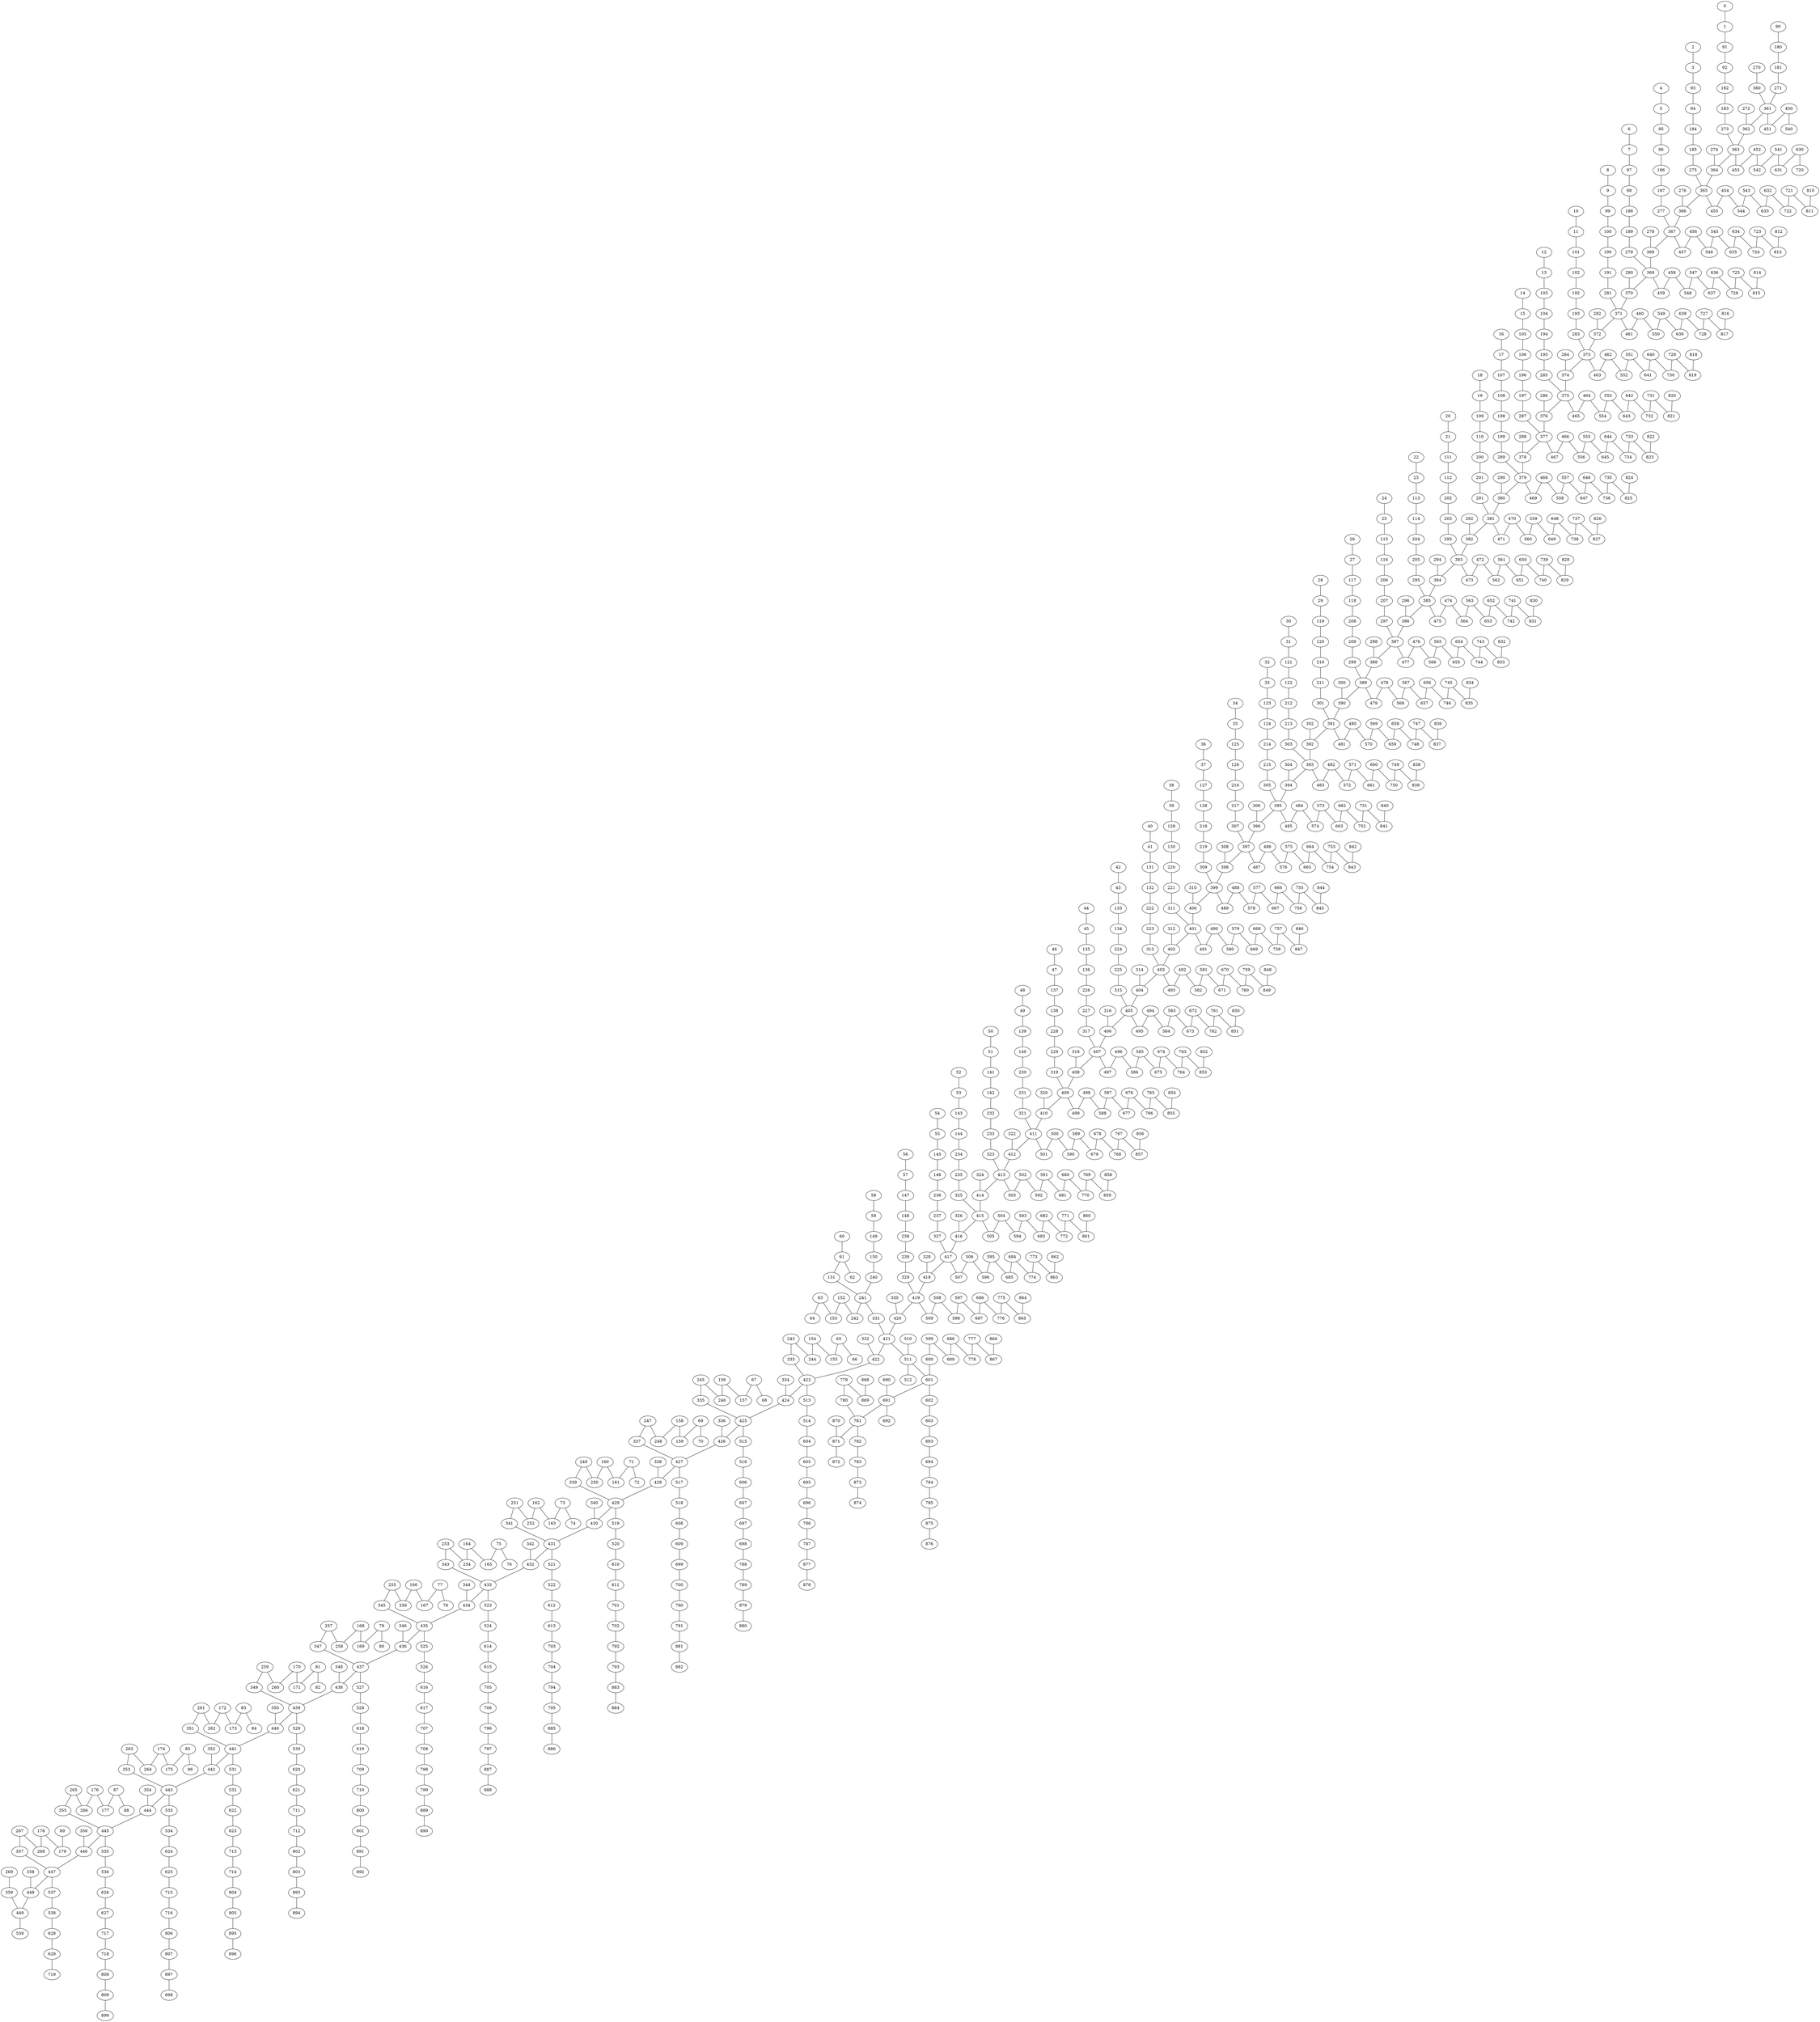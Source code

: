 graph Gmn_Malla_n90_m10_BFS {
421;
331;
420;
422;
511;
510;
512;
601;
332;
423;
330;
419;
241;
151;
240;
242;
329;
418;
509;
333;
424;
513;
600;
602;
691;
690;
692;
781;
603;
599;
514;
334;
425;
243;
508;
328;
417;
239;
152;
150;
61;
60;
62;
149;
153;
238;
327;
416;
507;
598;
244;
335;
426;
515;
604;
689;
693;
780;
782;
871;
870;
872;
783;
779;
694;
688;
605;
516;
336;
427;
245;
154;
597;
506;
326;
415;
237;
148;
63;
59;
58;
64;
147;
236;
325;
414;
505;
596;
687;
155;
246;
337;
428;
517;
606;
695;
778;
784;
869;
873;
874;
868;
785;
777;
696;
607;
518;
338;
429;
247;
156;
65;
686;
595;
504;
324;
413;
235;
146;
57;
56;
145;
234;
323;
412;
503;
594;
685;
776;
66;
157;
248;
339;
430;
519;
608;
697;
786;
867;
875;
876;
866;
787;
698;
609;
520;
340;
431;
249;
158;
67;
775;
684;
593;
502;
322;
411;
233;
144;
55;
54;
143;
232;
321;
410;
501;
592;
683;
774;
865;
68;
159;
250;
341;
432;
521;
610;
699;
788;
877;
878;
789;
700;
611;
522;
342;
433;
251;
160;
69;
864;
773;
682;
591;
500;
320;
409;
231;
142;
53;
52;
141;
230;
319;
408;
499;
590;
681;
772;
863;
70;
161;
252;
343;
434;
523;
612;
701;
790;
879;
880;
791;
702;
613;
524;
344;
435;
253;
162;
71;
862;
771;
680;
589;
498;
318;
407;
229;
140;
51;
50;
139;
228;
317;
406;
497;
588;
679;
770;
861;
72;
163;
254;
345;
436;
525;
614;
703;
792;
881;
882;
793;
704;
615;
526;
346;
437;
255;
164;
73;
860;
769;
678;
587;
496;
316;
405;
227;
138;
49;
48;
137;
226;
315;
404;
495;
586;
677;
768;
859;
74;
165;
256;
347;
438;
527;
616;
705;
794;
883;
884;
795;
706;
617;
528;
348;
439;
257;
166;
75;
858;
767;
676;
585;
494;
314;
403;
225;
136;
47;
46;
135;
224;
313;
402;
493;
584;
675;
766;
857;
76;
167;
258;
349;
440;
529;
618;
707;
796;
885;
886;
797;
708;
619;
530;
350;
441;
259;
168;
77;
856;
765;
674;
583;
492;
312;
401;
223;
134;
45;
44;
133;
222;
311;
400;
491;
582;
673;
764;
855;
78;
169;
260;
351;
442;
531;
620;
709;
798;
887;
888;
799;
710;
621;
532;
352;
443;
261;
170;
79;
854;
763;
672;
581;
490;
310;
399;
221;
132;
43;
42;
131;
220;
309;
398;
489;
580;
671;
762;
853;
80;
171;
262;
353;
444;
533;
622;
711;
800;
889;
890;
801;
712;
623;
534;
354;
445;
263;
172;
81;
852;
761;
670;
579;
488;
308;
397;
219;
130;
41;
40;
129;
218;
307;
396;
487;
578;
669;
760;
851;
82;
173;
264;
355;
446;
535;
624;
713;
802;
891;
892;
803;
714;
625;
536;
356;
447;
265;
174;
83;
850;
759;
668;
577;
486;
306;
395;
217;
128;
39;
38;
127;
216;
305;
394;
485;
576;
667;
758;
849;
84;
175;
266;
357;
448;
537;
626;
715;
804;
893;
894;
805;
716;
627;
538;
358;
449;
267;
176;
85;
848;
757;
666;
575;
484;
304;
393;
215;
126;
37;
36;
125;
214;
303;
392;
483;
574;
665;
756;
847;
86;
177;
268;
359;
539;
628;
717;
806;
895;
896;
807;
718;
629;
269;
178;
87;
846;
755;
664;
573;
482;
302;
391;
213;
124;
35;
34;
123;
212;
301;
390;
481;
572;
663;
754;
845;
88;
179;
719;
808;
897;
898;
809;
89;
844;
753;
662;
571;
480;
300;
389;
211;
122;
33;
32;
121;
210;
299;
388;
479;
570;
661;
752;
843;
899;
842;
751;
660;
569;
478;
298;
387;
209;
120;
31;
30;
119;
208;
297;
386;
477;
568;
659;
750;
841;
840;
749;
658;
567;
476;
296;
385;
207;
118;
29;
28;
117;
206;
295;
384;
475;
566;
657;
748;
839;
838;
747;
656;
565;
474;
294;
383;
205;
116;
27;
26;
115;
204;
293;
382;
473;
564;
655;
746;
837;
836;
745;
654;
563;
472;
292;
381;
203;
114;
25;
24;
113;
202;
291;
380;
471;
562;
653;
744;
835;
834;
743;
652;
561;
470;
290;
379;
201;
112;
23;
22;
111;
200;
289;
378;
469;
560;
651;
742;
833;
832;
741;
650;
559;
468;
288;
377;
199;
110;
21;
20;
109;
198;
287;
376;
467;
558;
649;
740;
831;
830;
739;
648;
557;
466;
286;
375;
197;
108;
19;
18;
107;
196;
285;
374;
465;
556;
647;
738;
829;
828;
737;
646;
555;
464;
284;
373;
195;
106;
17;
16;
105;
194;
283;
372;
463;
554;
645;
736;
827;
826;
735;
644;
553;
462;
282;
371;
193;
104;
15;
14;
103;
192;
281;
370;
461;
552;
643;
734;
825;
824;
733;
642;
551;
460;
280;
369;
191;
102;
13;
12;
101;
190;
279;
368;
459;
550;
641;
732;
823;
822;
731;
640;
549;
458;
278;
367;
189;
100;
11;
10;
99;
188;
277;
366;
457;
548;
639;
730;
821;
820;
729;
638;
547;
456;
276;
365;
187;
98;
9;
8;
97;
186;
275;
364;
455;
546;
637;
728;
819;
818;
727;
636;
545;
454;
274;
363;
185;
96;
7;
6;
95;
184;
273;
362;
453;
544;
635;
726;
817;
816;
725;
634;
543;
452;
272;
361;
183;
94;
5;
4;
93;
182;
271;
360;
451;
542;
633;
724;
815;
814;
723;
632;
541;
450;
270;
181;
92;
3;
2;
91;
180;
540;
631;
722;
813;
812;
721;
630;
90;
1;
0;
720;
811;
810;
331 -- 421;
420 -- 421;
421 -- 422;
421 -- 511;
510 -- 511;
511 -- 512;
511 -- 601;
332 -- 422;
422 -- 423;
330 -- 420;
419 -- 420;
241 -- 331;
151 -- 241;
240 -- 241;
241 -- 242;
329 -- 419;
418 -- 419;
419 -- 509;
333 -- 423;
423 -- 424;
423 -- 513;
600 -- 601;
601 -- 602;
601 -- 691;
690 -- 691;
691 -- 692;
691 -- 781;
602 -- 603;
599 -- 600;
513 -- 514;
334 -- 424;
424 -- 425;
243 -- 333;
508 -- 509;
328 -- 418;
417 -- 418;
239 -- 329;
152 -- 242;
150 -- 240;
61 -- 151;
60 -- 61;
61 -- 62;
149 -- 150;
152 -- 153;
238 -- 239;
327 -- 417;
416 -- 417;
417 -- 507;
508 -- 598;
243 -- 244;
335 -- 425;
425 -- 426;
425 -- 515;
514 -- 604;
599 -- 689;
603 -- 693;
780 -- 781;
781 -- 782;
781 -- 871;
870 -- 871;
871 -- 872;
782 -- 783;
779 -- 780;
693 -- 694;
688 -- 689;
604 -- 605;
515 -- 516;
336 -- 426;
426 -- 427;
245 -- 335;
154 -- 244;
597 -- 598;
506 -- 507;
326 -- 416;
415 -- 416;
237 -- 327;
148 -- 238;
63 -- 153;
59 -- 149;
58 -- 59;
63 -- 64;
147 -- 148;
236 -- 237;
325 -- 415;
414 -- 415;
415 -- 505;
506 -- 596;
597 -- 687;
154 -- 155;
245 -- 246;
337 -- 427;
427 -- 428;
427 -- 517;
516 -- 606;
605 -- 695;
688 -- 778;
694 -- 784;
779 -- 869;
783 -- 873;
873 -- 874;
868 -- 869;
784 -- 785;
777 -- 778;
695 -- 696;
606 -- 607;
517 -- 518;
338 -- 428;
428 -- 429;
247 -- 337;
156 -- 246;
65 -- 155;
686 -- 687;
595 -- 596;
504 -- 505;
324 -- 414;
413 -- 414;
235 -- 325;
146 -- 236;
57 -- 147;
56 -- 57;
145 -- 146;
234 -- 235;
323 -- 413;
412 -- 413;
413 -- 503;
504 -- 594;
595 -- 685;
686 -- 776;
65 -- 66;
156 -- 157;
247 -- 248;
339 -- 429;
429 -- 430;
429 -- 519;
518 -- 608;
607 -- 697;
696 -- 786;
777 -- 867;
785 -- 875;
875 -- 876;
866 -- 867;
786 -- 787;
697 -- 698;
608 -- 609;
519 -- 520;
340 -- 430;
430 -- 431;
249 -- 339;
158 -- 248;
67 -- 157;
775 -- 776;
684 -- 685;
593 -- 594;
502 -- 503;
322 -- 412;
411 -- 412;
233 -- 323;
144 -- 234;
55 -- 145;
54 -- 55;
143 -- 144;
232 -- 233;
321 -- 411;
410 -- 411;
411 -- 501;
502 -- 592;
593 -- 683;
684 -- 774;
775 -- 865;
67 -- 68;
158 -- 159;
249 -- 250;
341 -- 431;
431 -- 432;
431 -- 521;
520 -- 610;
609 -- 699;
698 -- 788;
787 -- 877;
877 -- 878;
788 -- 789;
699 -- 700;
610 -- 611;
521 -- 522;
342 -- 432;
432 -- 433;
251 -- 341;
160 -- 250;
69 -- 159;
864 -- 865;
773 -- 774;
682 -- 683;
591 -- 592;
500 -- 501;
320 -- 410;
409 -- 410;
231 -- 321;
142 -- 232;
53 -- 143;
52 -- 53;
141 -- 142;
230 -- 231;
319 -- 409;
408 -- 409;
409 -- 499;
500 -- 590;
591 -- 681;
682 -- 772;
773 -- 863;
69 -- 70;
160 -- 161;
251 -- 252;
343 -- 433;
433 -- 434;
433 -- 523;
522 -- 612;
611 -- 701;
700 -- 790;
789 -- 879;
879 -- 880;
790 -- 791;
701 -- 702;
612 -- 613;
523 -- 524;
344 -- 434;
434 -- 435;
253 -- 343;
162 -- 252;
71 -- 161;
862 -- 863;
771 -- 772;
680 -- 681;
589 -- 590;
498 -- 499;
318 -- 408;
407 -- 408;
229 -- 319;
140 -- 230;
51 -- 141;
50 -- 51;
139 -- 140;
228 -- 229;
317 -- 407;
406 -- 407;
407 -- 497;
498 -- 588;
589 -- 679;
680 -- 770;
771 -- 861;
71 -- 72;
162 -- 163;
253 -- 254;
345 -- 435;
435 -- 436;
435 -- 525;
524 -- 614;
613 -- 703;
702 -- 792;
791 -- 881;
881 -- 882;
792 -- 793;
703 -- 704;
614 -- 615;
525 -- 526;
346 -- 436;
436 -- 437;
255 -- 345;
164 -- 254;
73 -- 163;
860 -- 861;
769 -- 770;
678 -- 679;
587 -- 588;
496 -- 497;
316 -- 406;
405 -- 406;
227 -- 317;
138 -- 228;
49 -- 139;
48 -- 49;
137 -- 138;
226 -- 227;
315 -- 405;
404 -- 405;
405 -- 495;
496 -- 586;
587 -- 677;
678 -- 768;
769 -- 859;
73 -- 74;
164 -- 165;
255 -- 256;
347 -- 437;
437 -- 438;
437 -- 527;
526 -- 616;
615 -- 705;
704 -- 794;
793 -- 883;
883 -- 884;
794 -- 795;
705 -- 706;
616 -- 617;
527 -- 528;
348 -- 438;
438 -- 439;
257 -- 347;
166 -- 256;
75 -- 165;
858 -- 859;
767 -- 768;
676 -- 677;
585 -- 586;
494 -- 495;
314 -- 404;
403 -- 404;
225 -- 315;
136 -- 226;
47 -- 137;
46 -- 47;
135 -- 136;
224 -- 225;
313 -- 403;
402 -- 403;
403 -- 493;
494 -- 584;
585 -- 675;
676 -- 766;
767 -- 857;
75 -- 76;
166 -- 167;
257 -- 258;
349 -- 439;
439 -- 440;
439 -- 529;
528 -- 618;
617 -- 707;
706 -- 796;
795 -- 885;
885 -- 886;
796 -- 797;
707 -- 708;
618 -- 619;
529 -- 530;
350 -- 440;
440 -- 441;
259 -- 349;
168 -- 258;
77 -- 167;
856 -- 857;
765 -- 766;
674 -- 675;
583 -- 584;
492 -- 493;
312 -- 402;
401 -- 402;
223 -- 313;
134 -- 224;
45 -- 135;
44 -- 45;
133 -- 134;
222 -- 223;
311 -- 401;
400 -- 401;
401 -- 491;
492 -- 582;
583 -- 673;
674 -- 764;
765 -- 855;
77 -- 78;
168 -- 169;
259 -- 260;
351 -- 441;
441 -- 442;
441 -- 531;
530 -- 620;
619 -- 709;
708 -- 798;
797 -- 887;
887 -- 888;
798 -- 799;
709 -- 710;
620 -- 621;
531 -- 532;
352 -- 442;
442 -- 443;
261 -- 351;
170 -- 260;
79 -- 169;
854 -- 855;
763 -- 764;
672 -- 673;
581 -- 582;
490 -- 491;
310 -- 400;
399 -- 400;
221 -- 311;
132 -- 222;
43 -- 133;
42 -- 43;
131 -- 132;
220 -- 221;
309 -- 399;
398 -- 399;
399 -- 489;
490 -- 580;
581 -- 671;
672 -- 762;
763 -- 853;
79 -- 80;
170 -- 171;
261 -- 262;
353 -- 443;
443 -- 444;
443 -- 533;
532 -- 622;
621 -- 711;
710 -- 800;
799 -- 889;
889 -- 890;
800 -- 801;
711 -- 712;
622 -- 623;
533 -- 534;
354 -- 444;
444 -- 445;
263 -- 353;
172 -- 262;
81 -- 171;
852 -- 853;
761 -- 762;
670 -- 671;
579 -- 580;
488 -- 489;
308 -- 398;
397 -- 398;
219 -- 309;
130 -- 220;
41 -- 131;
40 -- 41;
129 -- 130;
218 -- 219;
307 -- 397;
396 -- 397;
397 -- 487;
488 -- 578;
579 -- 669;
670 -- 760;
761 -- 851;
81 -- 82;
172 -- 173;
263 -- 264;
355 -- 445;
445 -- 446;
445 -- 535;
534 -- 624;
623 -- 713;
712 -- 802;
801 -- 891;
891 -- 892;
802 -- 803;
713 -- 714;
624 -- 625;
535 -- 536;
356 -- 446;
446 -- 447;
265 -- 355;
174 -- 264;
83 -- 173;
850 -- 851;
759 -- 760;
668 -- 669;
577 -- 578;
486 -- 487;
306 -- 396;
395 -- 396;
217 -- 307;
128 -- 218;
39 -- 129;
38 -- 39;
127 -- 128;
216 -- 217;
305 -- 395;
394 -- 395;
395 -- 485;
486 -- 576;
577 -- 667;
668 -- 758;
759 -- 849;
83 -- 84;
174 -- 175;
265 -- 266;
357 -- 447;
447 -- 448;
447 -- 537;
536 -- 626;
625 -- 715;
714 -- 804;
803 -- 893;
893 -- 894;
804 -- 805;
715 -- 716;
626 -- 627;
537 -- 538;
358 -- 448;
448 -- 449;
267 -- 357;
176 -- 266;
85 -- 175;
848 -- 849;
757 -- 758;
666 -- 667;
575 -- 576;
484 -- 485;
304 -- 394;
393 -- 394;
215 -- 305;
126 -- 216;
37 -- 127;
36 -- 37;
125 -- 126;
214 -- 215;
303 -- 393;
392 -- 393;
393 -- 483;
484 -- 574;
575 -- 665;
666 -- 756;
757 -- 847;
85 -- 86;
176 -- 177;
267 -- 268;
359 -- 449;
449 -- 539;
538 -- 628;
627 -- 717;
716 -- 806;
805 -- 895;
895 -- 896;
806 -- 807;
717 -- 718;
628 -- 629;
269 -- 359;
178 -- 268;
87 -- 177;
846 -- 847;
755 -- 756;
664 -- 665;
573 -- 574;
482 -- 483;
302 -- 392;
391 -- 392;
213 -- 303;
124 -- 214;
35 -- 125;
34 -- 35;
123 -- 124;
212 -- 213;
301 -- 391;
390 -- 391;
391 -- 481;
482 -- 572;
573 -- 663;
664 -- 754;
755 -- 845;
87 -- 88;
178 -- 179;
629 -- 719;
718 -- 808;
807 -- 897;
897 -- 898;
808 -- 809;
89 -- 179;
844 -- 845;
753 -- 754;
662 -- 663;
571 -- 572;
480 -- 481;
300 -- 390;
389 -- 390;
211 -- 301;
122 -- 212;
33 -- 123;
32 -- 33;
121 -- 122;
210 -- 211;
299 -- 389;
388 -- 389;
389 -- 479;
480 -- 570;
571 -- 661;
662 -- 752;
753 -- 843;
809 -- 899;
842 -- 843;
751 -- 752;
660 -- 661;
569 -- 570;
478 -- 479;
298 -- 388;
387 -- 388;
209 -- 299;
120 -- 210;
31 -- 121;
30 -- 31;
119 -- 120;
208 -- 209;
297 -- 387;
386 -- 387;
387 -- 477;
478 -- 568;
569 -- 659;
660 -- 750;
751 -- 841;
840 -- 841;
749 -- 750;
658 -- 659;
567 -- 568;
476 -- 477;
296 -- 386;
385 -- 386;
207 -- 297;
118 -- 208;
29 -- 119;
28 -- 29;
117 -- 118;
206 -- 207;
295 -- 385;
384 -- 385;
385 -- 475;
476 -- 566;
567 -- 657;
658 -- 748;
749 -- 839;
838 -- 839;
747 -- 748;
656 -- 657;
565 -- 566;
474 -- 475;
294 -- 384;
383 -- 384;
205 -- 295;
116 -- 206;
27 -- 117;
26 -- 27;
115 -- 116;
204 -- 205;
293 -- 383;
382 -- 383;
383 -- 473;
474 -- 564;
565 -- 655;
656 -- 746;
747 -- 837;
836 -- 837;
745 -- 746;
654 -- 655;
563 -- 564;
472 -- 473;
292 -- 382;
381 -- 382;
203 -- 293;
114 -- 204;
25 -- 115;
24 -- 25;
113 -- 114;
202 -- 203;
291 -- 381;
380 -- 381;
381 -- 471;
472 -- 562;
563 -- 653;
654 -- 744;
745 -- 835;
834 -- 835;
743 -- 744;
652 -- 653;
561 -- 562;
470 -- 471;
290 -- 380;
379 -- 380;
201 -- 291;
112 -- 202;
23 -- 113;
22 -- 23;
111 -- 112;
200 -- 201;
289 -- 379;
378 -- 379;
379 -- 469;
470 -- 560;
561 -- 651;
652 -- 742;
743 -- 833;
832 -- 833;
741 -- 742;
650 -- 651;
559 -- 560;
468 -- 469;
288 -- 378;
377 -- 378;
199 -- 289;
110 -- 200;
21 -- 111;
20 -- 21;
109 -- 110;
198 -- 199;
287 -- 377;
376 -- 377;
377 -- 467;
468 -- 558;
559 -- 649;
650 -- 740;
741 -- 831;
830 -- 831;
739 -- 740;
648 -- 649;
557 -- 558;
466 -- 467;
286 -- 376;
375 -- 376;
197 -- 287;
108 -- 198;
19 -- 109;
18 -- 19;
107 -- 108;
196 -- 197;
285 -- 375;
374 -- 375;
375 -- 465;
466 -- 556;
557 -- 647;
648 -- 738;
739 -- 829;
828 -- 829;
737 -- 738;
646 -- 647;
555 -- 556;
464 -- 465;
284 -- 374;
373 -- 374;
195 -- 285;
106 -- 196;
17 -- 107;
16 -- 17;
105 -- 106;
194 -- 195;
283 -- 373;
372 -- 373;
373 -- 463;
464 -- 554;
555 -- 645;
646 -- 736;
737 -- 827;
826 -- 827;
735 -- 736;
644 -- 645;
553 -- 554;
462 -- 463;
282 -- 372;
371 -- 372;
193 -- 283;
104 -- 194;
15 -- 105;
14 -- 15;
103 -- 104;
192 -- 193;
281 -- 371;
370 -- 371;
371 -- 461;
462 -- 552;
553 -- 643;
644 -- 734;
735 -- 825;
824 -- 825;
733 -- 734;
642 -- 643;
551 -- 552;
460 -- 461;
280 -- 370;
369 -- 370;
191 -- 281;
102 -- 192;
13 -- 103;
12 -- 13;
101 -- 102;
190 -- 191;
279 -- 369;
368 -- 369;
369 -- 459;
460 -- 550;
551 -- 641;
642 -- 732;
733 -- 823;
822 -- 823;
731 -- 732;
640 -- 641;
549 -- 550;
458 -- 459;
278 -- 368;
367 -- 368;
189 -- 279;
100 -- 190;
11 -- 101;
10 -- 11;
99 -- 100;
188 -- 189;
277 -- 367;
366 -- 367;
367 -- 457;
458 -- 548;
549 -- 639;
640 -- 730;
731 -- 821;
820 -- 821;
729 -- 730;
638 -- 639;
547 -- 548;
456 -- 457;
276 -- 366;
365 -- 366;
187 -- 277;
98 -- 188;
9 -- 99;
8 -- 9;
97 -- 98;
186 -- 187;
275 -- 365;
364 -- 365;
365 -- 455;
456 -- 546;
547 -- 637;
638 -- 728;
729 -- 819;
818 -- 819;
727 -- 728;
636 -- 637;
545 -- 546;
454 -- 455;
274 -- 364;
363 -- 364;
185 -- 275;
96 -- 186;
7 -- 97;
6 -- 7;
95 -- 96;
184 -- 185;
273 -- 363;
362 -- 363;
363 -- 453;
454 -- 544;
545 -- 635;
636 -- 726;
727 -- 817;
816 -- 817;
725 -- 726;
634 -- 635;
543 -- 544;
452 -- 453;
272 -- 362;
361 -- 362;
183 -- 273;
94 -- 184;
5 -- 95;
4 -- 5;
93 -- 94;
182 -- 183;
271 -- 361;
360 -- 361;
361 -- 451;
452 -- 542;
543 -- 633;
634 -- 724;
725 -- 815;
814 -- 815;
723 -- 724;
632 -- 633;
541 -- 542;
450 -- 451;
270 -- 360;
181 -- 271;
92 -- 182;
3 -- 93;
2 -- 3;
91 -- 92;
180 -- 181;
450 -- 540;
541 -- 631;
632 -- 722;
723 -- 813;
812 -- 813;
721 -- 722;
630 -- 631;
90 -- 180;
1 -- 91;
0 -- 1;
630 -- 720;
721 -- 811;
810 -- 811;
}